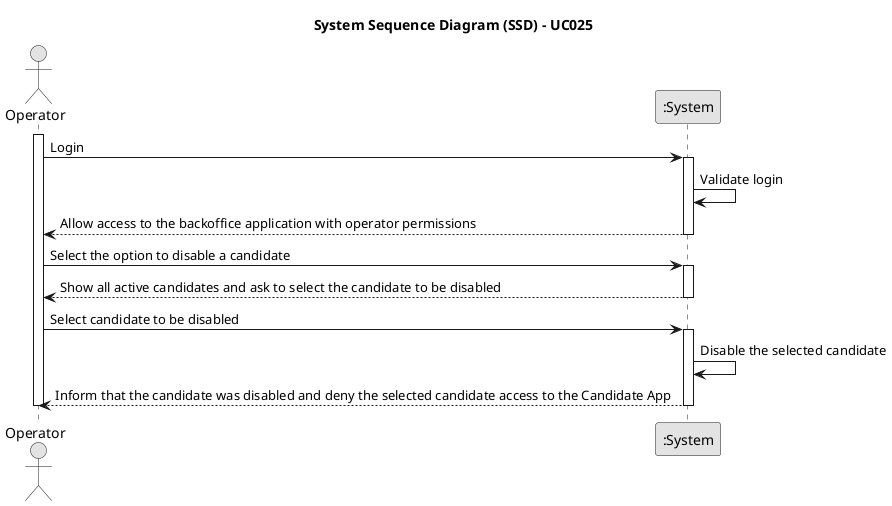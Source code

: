 @startuml
skinparam monochrome true
skinparam packageStyle rectangle
skinparam shadowing false

title System Sequence Diagram (SSD) - UC025
actor Operator as Actor
participant ":System" as System

activate Actor
    Actor -> System: Login
    activate System

        System -> System: Validate login

        System --> Actor: Allow access to the backoffice application with operator permissions
    deactivate System

    Actor -> System: Select the option to disable a candidate
    activate System

        System --> Actor: Show all active candidates and ask to select the candidate to be disabled
    deactivate System

    Actor -> System: Select candidate to be disabled
    activate System

        System -> System: Disable the selected candidate

        System --> Actor: Inform that the candidate was disabled and deny the selected candidate access to the Candidate App
    deactivate System
deactivate Actor

@enduml